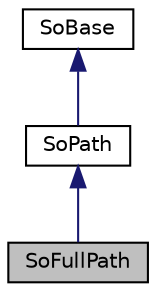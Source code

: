 digraph "SoFullPath"
{
 // LATEX_PDF_SIZE
  edge [fontname="Helvetica",fontsize="10",labelfontname="Helvetica",labelfontsize="10"];
  node [fontname="Helvetica",fontsize="10",shape=record];
  Node1 [label="SoFullPath",height=0.2,width=0.4,color="black", fillcolor="grey75", style="filled", fontcolor="black",tooltip="The SoFullPath class allows examination of hidden children in paths."];
  Node2 -> Node1 [dir="back",color="midnightblue",fontsize="10",style="solid",fontname="Helvetica"];
  Node2 [label="SoPath",height=0.2,width=0.4,color="black", fillcolor="white", style="filled",URL="$classSoPath.html",tooltip="The SoPath class is a container class for traversal path descriptions."];
  Node3 -> Node2 [dir="back",color="midnightblue",fontsize="10",style="solid",fontname="Helvetica"];
  Node3 [label="SoBase",height=0.2,width=0.4,color="black", fillcolor="white", style="filled",URL="$classSoBase.html",tooltip="The SoBase class is the top-level superclass for a number of class-hierarchies."];
}
